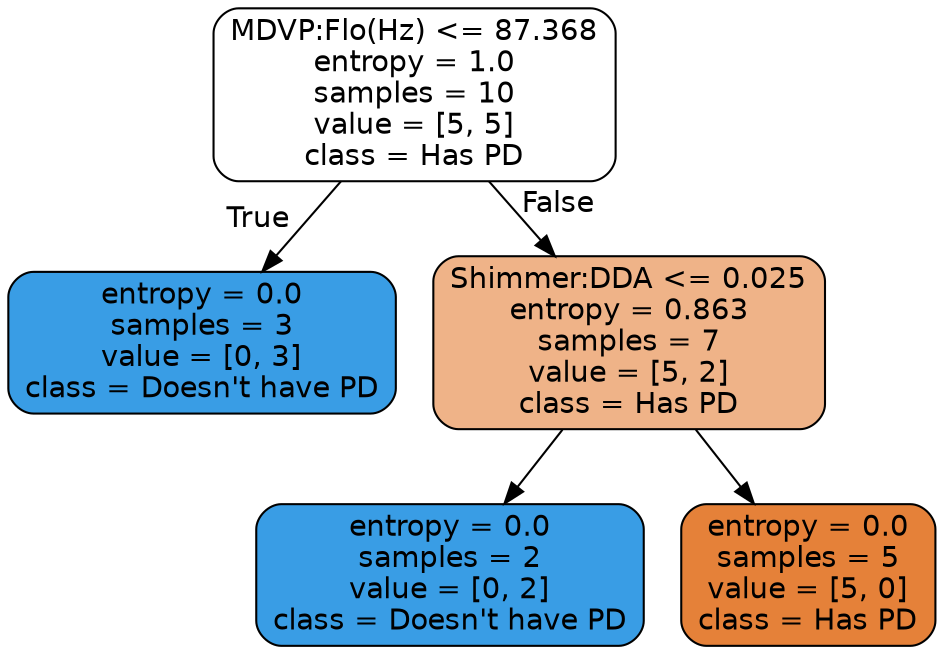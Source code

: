 digraph Tree {
node [shape=box, style="filled, rounded", color="black", fontname=helvetica] ;
edge [fontname=helvetica] ;
0 [label="MDVP:Flo(Hz) <= 87.368\nentropy = 1.0\nsamples = 10\nvalue = [5, 5]\nclass = Has PD", fillcolor="#e5813900"] ;
1 [label="entropy = 0.0\nsamples = 3\nvalue = [0, 3]\nclass = Doesn't have PD", fillcolor="#399de5ff"] ;
0 -> 1 [labeldistance=2.5, labelangle=45, headlabel="True"] ;
2 [label="Shimmer:DDA <= 0.025\nentropy = 0.863\nsamples = 7\nvalue = [5, 2]\nclass = Has PD", fillcolor="#e5813999"] ;
0 -> 2 [labeldistance=2.5, labelangle=-45, headlabel="False"] ;
3 [label="entropy = 0.0\nsamples = 2\nvalue = [0, 2]\nclass = Doesn't have PD", fillcolor="#399de5ff"] ;
2 -> 3 ;
4 [label="entropy = 0.0\nsamples = 5\nvalue = [5, 0]\nclass = Has PD", fillcolor="#e58139ff"] ;
2 -> 4 ;
}
